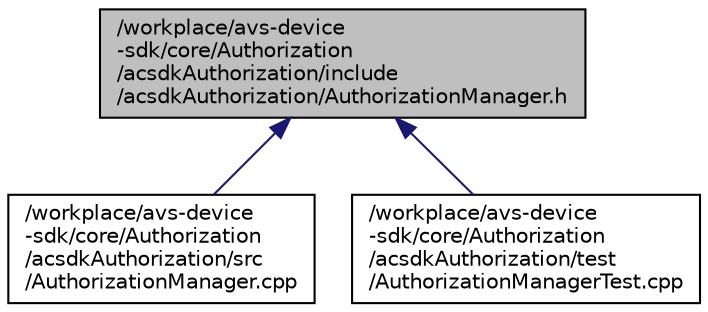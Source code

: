 digraph "/workplace/avs-device-sdk/core/Authorization/acsdkAuthorization/include/acsdkAuthorization/AuthorizationManager.h"
{
 // LATEX_PDF_SIZE
  edge [fontname="Helvetica",fontsize="10",labelfontname="Helvetica",labelfontsize="10"];
  node [fontname="Helvetica",fontsize="10",shape=record];
  Node1 [label="/workplace/avs-device\l-sdk/core/Authorization\l/acsdkAuthorization/include\l/acsdkAuthorization/AuthorizationManager.h",height=0.2,width=0.4,color="black", fillcolor="grey75", style="filled", fontcolor="black",tooltip=" "];
  Node1 -> Node2 [dir="back",color="midnightblue",fontsize="10",style="solid",fontname="Helvetica"];
  Node2 [label="/workplace/avs-device\l-sdk/core/Authorization\l/acsdkAuthorization/src\l/AuthorizationManager.cpp",height=0.2,width=0.4,color="black", fillcolor="white", style="filled",URL="$_authorization_manager_8cpp.html",tooltip=" "];
  Node1 -> Node3 [dir="back",color="midnightblue",fontsize="10",style="solid",fontname="Helvetica"];
  Node3 [label="/workplace/avs-device\l-sdk/core/Authorization\l/acsdkAuthorization/test\l/AuthorizationManagerTest.cpp",height=0.2,width=0.4,color="black", fillcolor="white", style="filled",URL="$_authorization_manager_test_8cpp.html",tooltip=" "];
}
